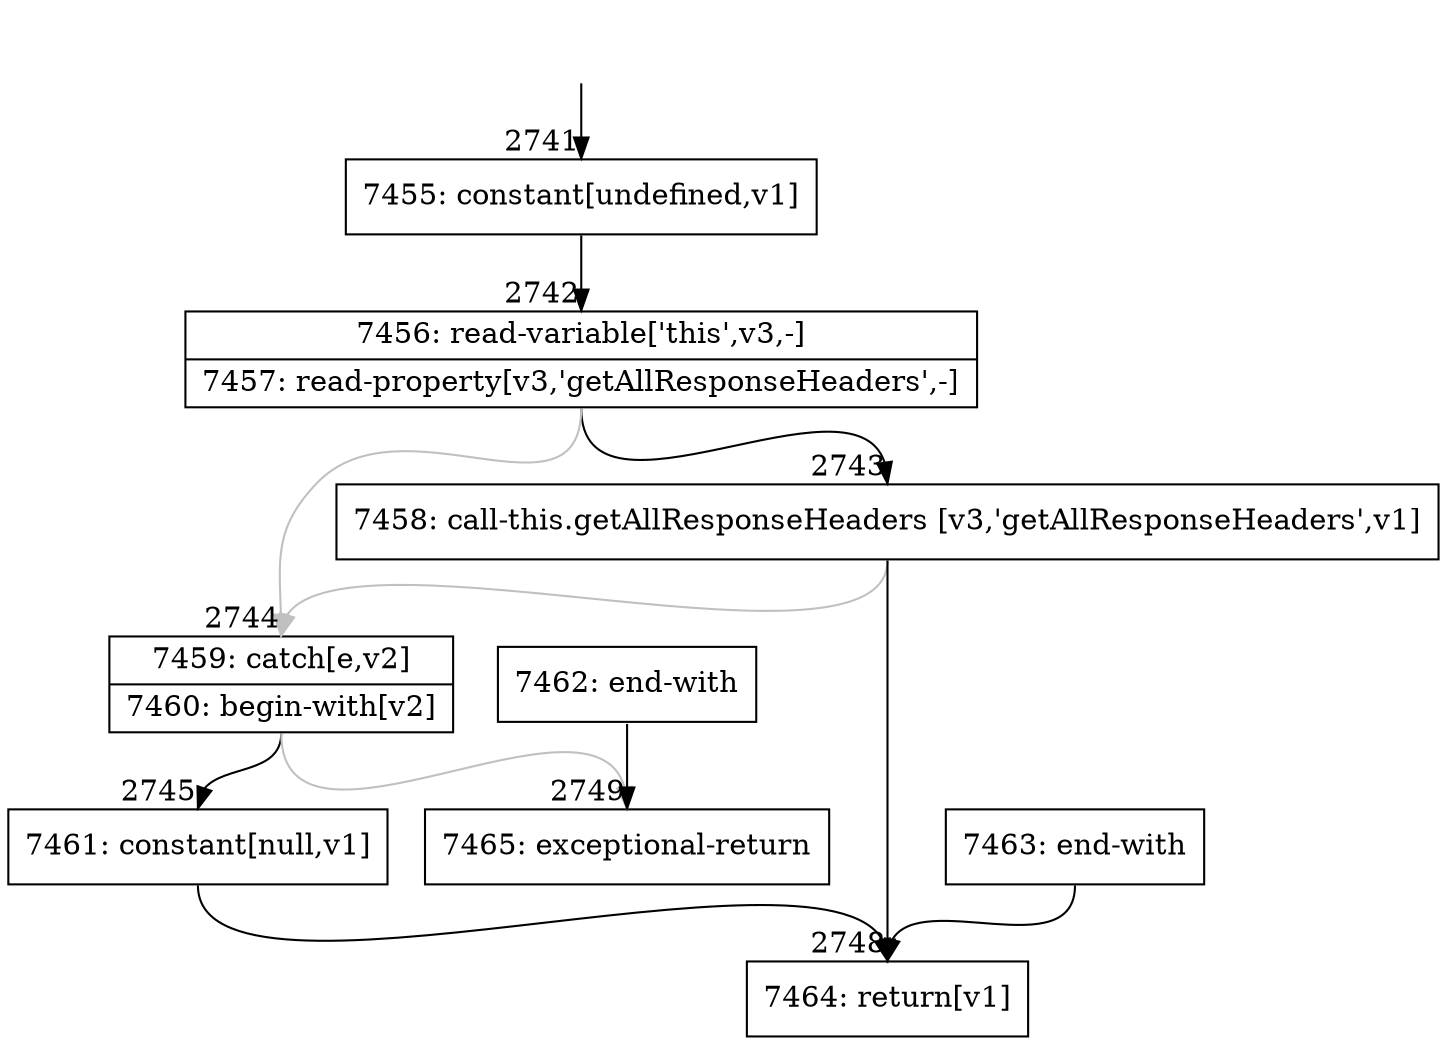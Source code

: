 digraph {
rankdir="TD"
BB_entry246[shape=none,label=""];
BB_entry246 -> BB2741 [tailport=s, headport=n, headlabel="    2741"]
BB2741 [shape=record label="{7455: constant[undefined,v1]}" ] 
BB2741 -> BB2742 [tailport=s, headport=n, headlabel="      2742"]
BB2742 [shape=record label="{7456: read-variable['this',v3,-]|7457: read-property[v3,'getAllResponseHeaders',-]}" ] 
BB2742 -> BB2743 [tailport=s, headport=n, headlabel="      2743"]
BB2742 -> BB2744 [tailport=s, headport=n, color=gray, headlabel="      2744"]
BB2743 [shape=record label="{7458: call-this.getAllResponseHeaders [v3,'getAllResponseHeaders',v1]}" ] 
BB2743 -> BB2748 [tailport=s, headport=n, headlabel="      2748"]
BB2743 -> BB2744 [tailport=s, headport=n, color=gray]
BB2744 [shape=record label="{7459: catch[e,v2]|7460: begin-with[v2]}" ] 
BB2744 -> BB2745 [tailport=s, headport=n, headlabel="      2745"]
BB2744 -> BB2749 [tailport=s, headport=n, color=gray, headlabel="      2749"]
BB2745 [shape=record label="{7461: constant[null,v1]}" ] 
BB2745 -> BB2748 [tailport=s, headport=n]
BB2746 [shape=record label="{7462: end-with}" ] 
BB2746 -> BB2749 [tailport=s, headport=n]
BB2747 [shape=record label="{7463: end-with}" ] 
BB2747 -> BB2748 [tailport=s, headport=n]
BB2748 [shape=record label="{7464: return[v1]}" ] 
BB2749 [shape=record label="{7465: exceptional-return}" ] 
//#$~ 1920
}
